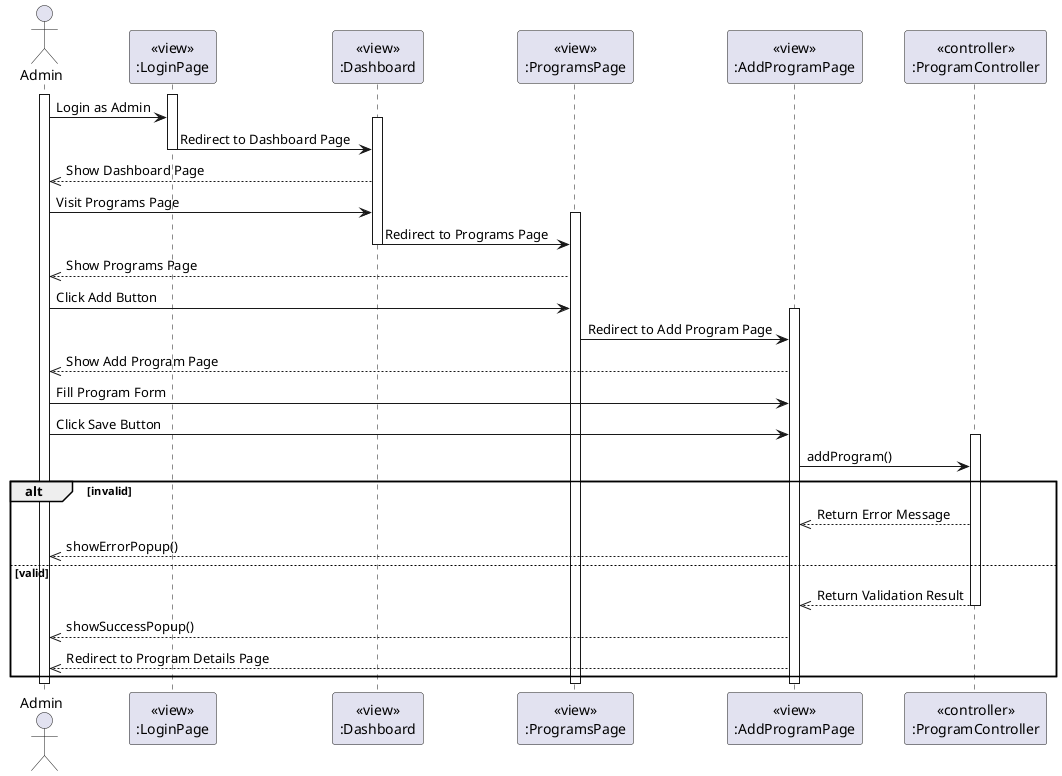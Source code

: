 @startuml AddProgram
actor Admin
participant LoginPageView [
  <<view>>
  :LoginPage
]

participant DashboardView [
  <<view>>
  :Dashboard
]

participant ProgramsView [
  <<view>>
  :ProgramsPage
]

participant AddProgramPageView [
  <<view>>
  :AddProgramPage
]

participant ProgramController [
  <<controller>>
  :ProgramController
]

activate Admin
activate LoginPageView
Admin -> LoginPageView: Login as Admin
activate DashboardView
LoginPageView -> DashboardView: Redirect to Dashboard Page
deactivate LoginPageView

DashboardView -->> Admin: Show Dashboard Page

Admin -> DashboardView: Visit Programs Page
activate ProgramsView
DashboardView -> ProgramsView: Redirect to Programs Page
deactivate DashboardView
ProgramsView -->> Admin: Show Programs Page

Admin -> ProgramsView: Click Add Button

activate AddProgramPageView
ProgramsView -> AddProgramPageView: Redirect to Add Program Page
AddProgramPageView -->> Admin: Show Add Program Page

Admin -> AddProgramPageView: Fill Program Form
Admin -> AddProgramPageView: Click Save Button

activate ProgramController
AddProgramPageView -> ProgramController: addProgram()
alt invalid
    ProgramController -->> AddProgramPageView: Return Error Message
    AddProgramPageView -->> Admin: showErrorPopup()
else valid
    ProgramController -->> AddProgramPageView: Return Validation Result
    deactivate ProgramController
    AddProgramPageView -->> Admin: showSuccessPopup()
    AddProgramPageView -->> Admin: Redirect to Program Details Page
end

deactivate Admin
deactivate ProgramsView
deactivate AddProgramPageView
@enduml
